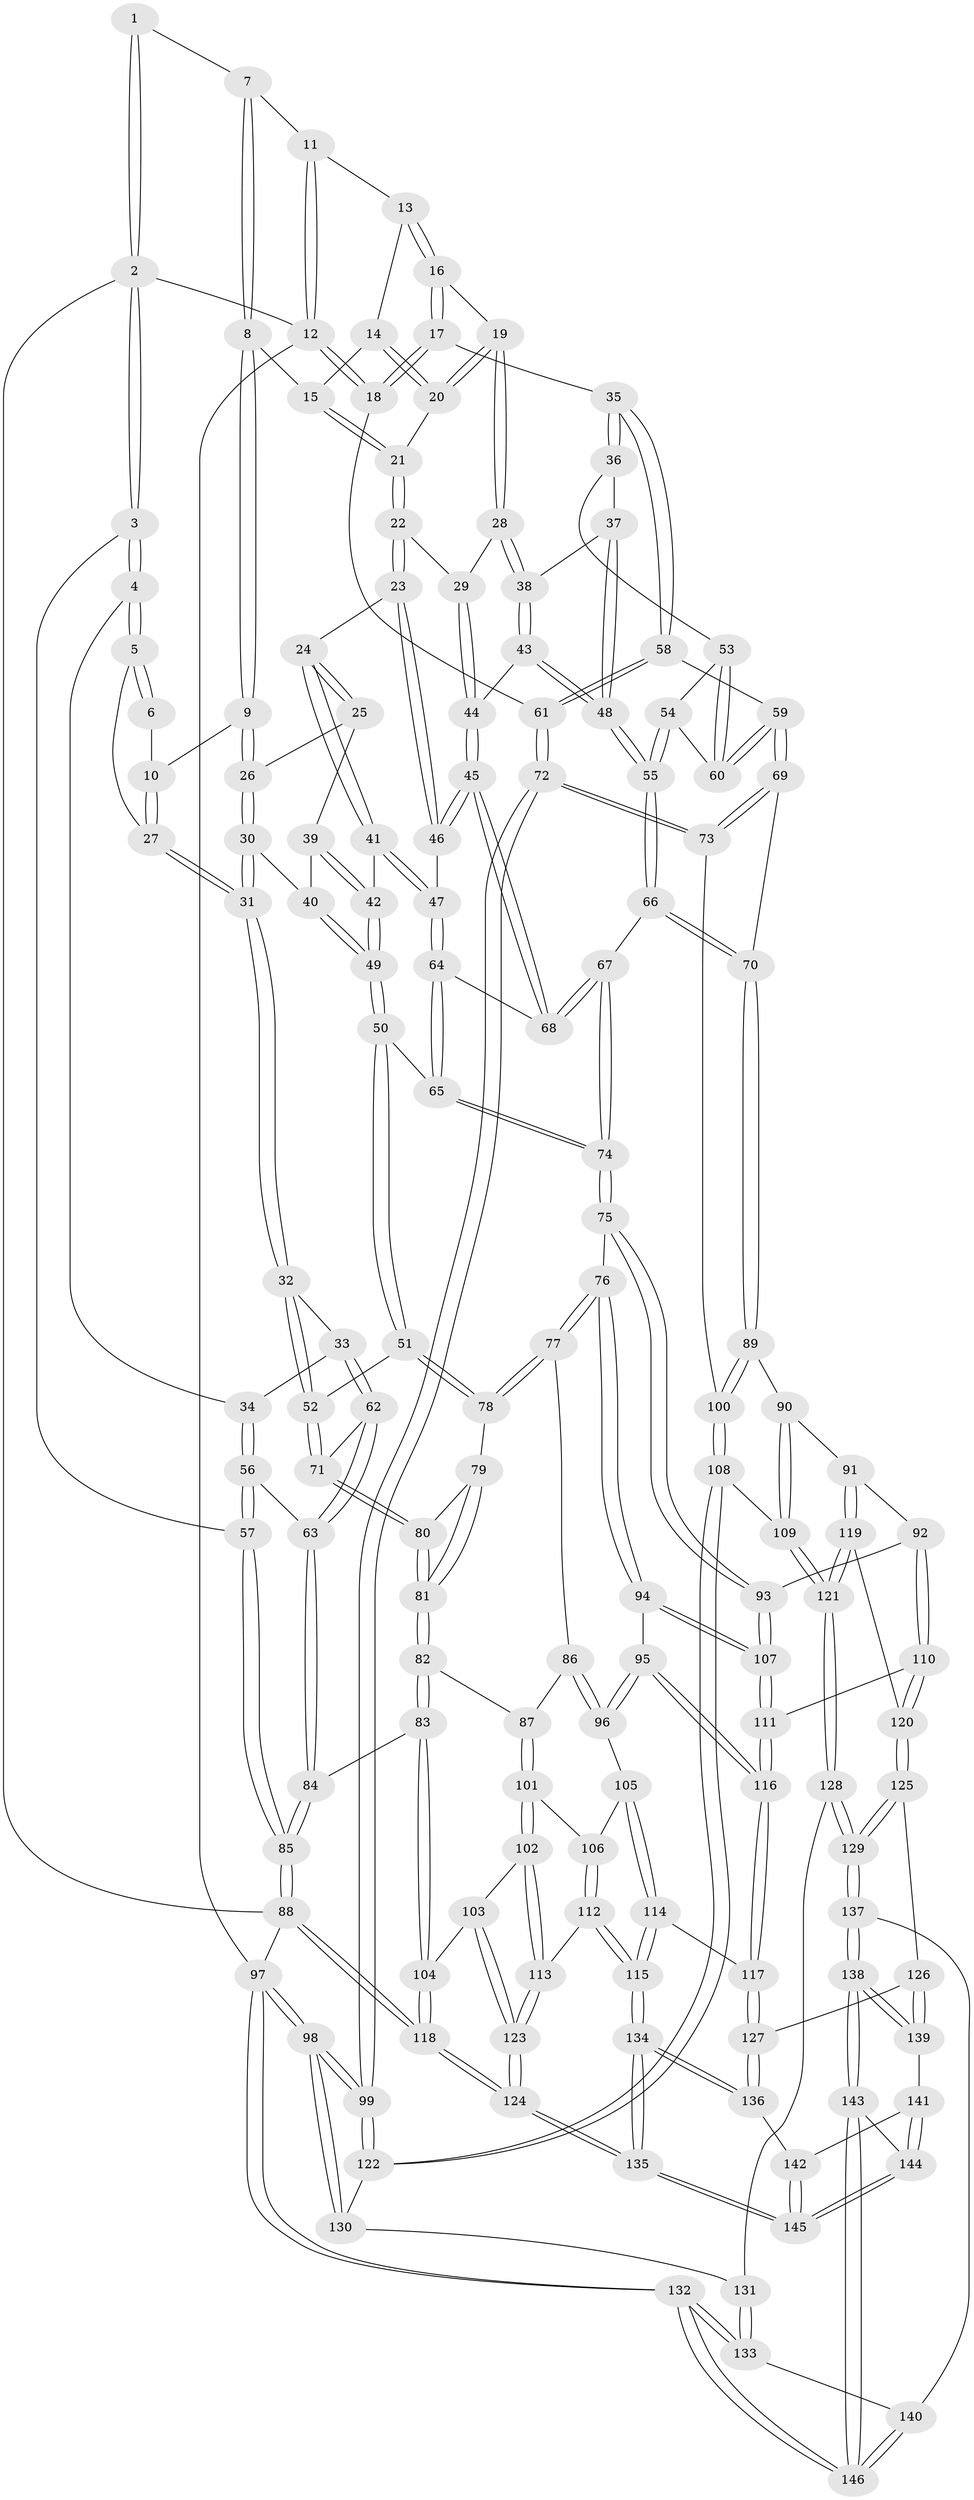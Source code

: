 // Generated by graph-tools (version 1.1) at 2025/27/03/09/25 03:27:13]
// undirected, 146 vertices, 362 edges
graph export_dot {
graph [start="1"]
  node [color=gray90,style=filled];
  1 [pos="+0.37652732440601366+0"];
  2 [pos="+0+0"];
  3 [pos="+0+0"];
  4 [pos="+0.11053811999914091+0.12382086530606502"];
  5 [pos="+0.18337158484733942+0.11147540816821429"];
  6 [pos="+0.2947747517346975+0"];
  7 [pos="+0.5189477561857112+0"];
  8 [pos="+0.5195213782013444+0"];
  9 [pos="+0.46600959661369395+0.10819643432430369"];
  10 [pos="+0.34003063372956677+0.11256881985977067"];
  11 [pos="+0.7259777940861714+0"];
  12 [pos="+1+0"];
  13 [pos="+0.7774952251898825+0.012011266360301068"];
  14 [pos="+0.7418973959953863+0.06276389409070936"];
  15 [pos="+0.6408236227868145+0.10117591699152959"];
  16 [pos="+0.8781497212089816+0.1267111585759032"];
  17 [pos="+0.9395408096315658+0.16217730439617914"];
  18 [pos="+1+0.010082638582486148"];
  19 [pos="+0.7398893218310272+0.15731592909387004"];
  20 [pos="+0.73054525143065+0.1457321384536064"];
  21 [pos="+0.6410058595311062+0.1316948891537522"];
  22 [pos="+0.5992653592512266+0.20075396094439632"];
  23 [pos="+0.5925961729596901+0.20391273249377387"];
  24 [pos="+0.5842731874276773+0.2026941942329591"];
  25 [pos="+0.47901122174375865+0.1426647048625323"];
  26 [pos="+0.47331526599623236+0.13676306384392026"];
  27 [pos="+0.29485313109384303+0.16400625347705583"];
  28 [pos="+0.7350060396827424+0.20676425546730318"];
  29 [pos="+0.6734206131456808+0.22519464035567555"];
  30 [pos="+0.3565216946054689+0.24308231847677633"];
  31 [pos="+0.3218384856974995+0.2439789847921231"];
  32 [pos="+0.2790401770706866+0.2921499990586117"];
  33 [pos="+0.19153970594666708+0.2640896094549255"];
  34 [pos="+0.15292306865445232+0.24169347355671492"];
  35 [pos="+0.9135727331962703+0.20200119025817936"];
  36 [pos="+0.8866769057579613+0.2214926149079898"];
  37 [pos="+0.8256058005835183+0.2416706444428928"];
  38 [pos="+0.7742587410901133+0.24291477695202918"];
  39 [pos="+0.4693818601959122+0.2399311196133542"];
  40 [pos="+0.3851282871273344+0.26646181793507256"];
  41 [pos="+0.5009888042732102+0.2969472697955619"];
  42 [pos="+0.4813241028132516+0.30662158599944433"];
  43 [pos="+0.7367349218862231+0.30124575926834807"];
  44 [pos="+0.7036320758876606+0.3120543026572762"];
  45 [pos="+0.6639785756529218+0.35993940180865786"];
  46 [pos="+0.6119483791671273+0.32932100164340833"];
  47 [pos="+0.6066351462186657+0.33125215072964315"];
  48 [pos="+0.7935336677300172+0.34707412706416074"];
  49 [pos="+0.45467998827175965+0.34124683725254656"];
  50 [pos="+0.4532696566384171+0.39119340370926564"];
  51 [pos="+0.4172988991741028+0.41288401721008133"];
  52 [pos="+0.28524389430209157+0.37521992198420107"];
  53 [pos="+0.8741471377814056+0.2650269208016777"];
  54 [pos="+0.8317555387074186+0.34879004075049214"];
  55 [pos="+0.8009132333460177+0.36311667665623176"];
  56 [pos="+0.05556140918821776+0.3845542038431685"];
  57 [pos="+0+0.3464441480103423"];
  58 [pos="+0.9434820872731278+0.3627997279894943"];
  59 [pos="+0.9206046124757202+0.3912661788295939"];
  60 [pos="+0.8780547291437275+0.3584294279727415"];
  61 [pos="+1+0.35207444899694695"];
  62 [pos="+0.16215642712619752+0.414073891620668"];
  63 [pos="+0.10365305402826552+0.42245036891534504"];
  64 [pos="+0.5083645676377863+0.4039494440912989"];
  65 [pos="+0.4997813074032714+0.40968241810441614"];
  66 [pos="+0.7707741515631129+0.48277388518914666"];
  67 [pos="+0.6989569806766684+0.4663876407111619"];
  68 [pos="+0.6745461254892471+0.395690582477246"];
  69 [pos="+0.9027417265866726+0.464037363991282"];
  70 [pos="+0.799363817903252+0.5044228729384141"];
  71 [pos="+0.24612865295979597+0.4183896360353271"];
  72 [pos="+1+0.5535935434374906"];
  73 [pos="+1+0.5481776269061809"];
  74 [pos="+0.5909411530069165+0.5249378652609449"];
  75 [pos="+0.5767170168859341+0.5567025138698305"];
  76 [pos="+0.5290150470511489+0.580015192918481"];
  77 [pos="+0.4127449893818165+0.5054404267197959"];
  78 [pos="+0.4070499167462104+0.4585402187548549"];
  79 [pos="+0.36959837924603733+0.4745187020234117"];
  80 [pos="+0.253872317156693+0.45651097848075767"];
  81 [pos="+0.2645758674801205+0.5369027754452316"];
  82 [pos="+0.2612412962026284+0.5693007021491729"];
  83 [pos="+0.11798955128176346+0.588740382774062"];
  84 [pos="+0.11153545680063273+0.5842522525561691"];
  85 [pos="+0+0.6207016295646993"];
  86 [pos="+0.3685033393297793+0.5677608244040284"];
  87 [pos="+0.26228864577057487+0.5702778622162855"];
  88 [pos="+0+1"];
  89 [pos="+0.8008705852535412+0.5155257897174256"];
  90 [pos="+0.7292708084695079+0.6359166028365186"];
  91 [pos="+0.6583564412058105+0.6465322637728836"];
  92 [pos="+0.6219893504451571+0.6203545409034368"];
  93 [pos="+0.6114800541932822+0.6107604363580844"];
  94 [pos="+0.48606380476218924+0.6315598104916889"];
  95 [pos="+0.4813360504678343+0.6352694972041857"];
  96 [pos="+0.41410987575655356+0.6233433331255923"];
  97 [pos="+1+1"];
  98 [pos="+1+0.9767301140274952"];
  99 [pos="+1+0.6581481574563572"];
  100 [pos="+0.8810904140901084+0.6448067161080818"];
  101 [pos="+0.2750902300554936+0.6207957728582969"];
  102 [pos="+0.24317046357343286+0.7178052431369534"];
  103 [pos="+0.18268425754764459+0.7265976083826805"];
  104 [pos="+0.12485293489070694+0.6378950011266563"];
  105 [pos="+0.3742128440557634+0.6610400499091934"];
  106 [pos="+0.31577793992719216+0.6508079048435483"];
  107 [pos="+0.5709413254049043+0.7091092091216059"];
  108 [pos="+0.8720442245406798+0.7121694192639673"];
  109 [pos="+0.7572623085152059+0.691995099703831"];
  110 [pos="+0.5995944328578543+0.7488426451326702"];
  111 [pos="+0.5764856379870479+0.7408150880637017"];
  112 [pos="+0.34247425152924776+0.7883323734050506"];
  113 [pos="+0.3032212309620396+0.7728469999914627"];
  114 [pos="+0.38105935805031793+0.7804341698655007"];
  115 [pos="+0.3470884862891963+0.7913338971568631"];
  116 [pos="+0.45952886301885304+0.7769238467753851"];
  117 [pos="+0.4562704467278087+0.7815453300165865"];
  118 [pos="+0+1"];
  119 [pos="+0.6646488200800719+0.7307931545503908"];
  120 [pos="+0.6029768709873493+0.7506331287598044"];
  121 [pos="+0.7041944844891326+0.7540637273683444"];
  122 [pos="+0.8810588185490822+0.7388901306826401"];
  123 [pos="+0.11226938690991012+0.8670992584172625"];
  124 [pos="+0+1"];
  125 [pos="+0.6073768508429762+0.8029574094345014"];
  126 [pos="+0.5644827884972331+0.8507394588101282"];
  127 [pos="+0.481618475021798+0.8297839529632748"];
  128 [pos="+0.729081754149791+0.8213691187354671"];
  129 [pos="+0.7139071344092907+0.8534423029821816"];
  130 [pos="+0.8781811545405117+0.7719520266965716"];
  131 [pos="+0.8767353049044914+0.774389223347164"];
  132 [pos="+1+1"];
  133 [pos="+0.8861424503019302+0.9282417239628468"];
  134 [pos="+0.21434442460464323+1"];
  135 [pos="+0.2040298705904723+1"];
  136 [pos="+0.478730129341144+0.8469804348749329"];
  137 [pos="+0.7094576536301475+0.8973340768366967"];
  138 [pos="+0.6782105970983686+0.9332531200408648"];
  139 [pos="+0.5931442756483728+0.8922224074671166"];
  140 [pos="+0.7487122050593442+0.908437450217745"];
  141 [pos="+0.5529744428012641+0.9242136349645068"];
  142 [pos="+0.5088705877095836+0.9218132036123841"];
  143 [pos="+0.6313854024673166+1"];
  144 [pos="+0.5688567048723049+1"];
  145 [pos="+0.42192652329377234+1"];
  146 [pos="+0.9996338373260357+1"];
  1 -- 2;
  1 -- 2;
  1 -- 7;
  2 -- 3;
  2 -- 3;
  2 -- 12;
  2 -- 88;
  3 -- 4;
  3 -- 4;
  3 -- 57;
  4 -- 5;
  4 -- 5;
  4 -- 34;
  5 -- 6;
  5 -- 6;
  5 -- 27;
  6 -- 10;
  7 -- 8;
  7 -- 8;
  7 -- 11;
  8 -- 9;
  8 -- 9;
  8 -- 15;
  9 -- 10;
  9 -- 26;
  9 -- 26;
  10 -- 27;
  10 -- 27;
  11 -- 12;
  11 -- 12;
  11 -- 13;
  12 -- 18;
  12 -- 18;
  12 -- 97;
  13 -- 14;
  13 -- 16;
  13 -- 16;
  14 -- 15;
  14 -- 20;
  14 -- 20;
  15 -- 21;
  15 -- 21;
  16 -- 17;
  16 -- 17;
  16 -- 19;
  17 -- 18;
  17 -- 18;
  17 -- 35;
  18 -- 61;
  19 -- 20;
  19 -- 20;
  19 -- 28;
  19 -- 28;
  20 -- 21;
  21 -- 22;
  21 -- 22;
  22 -- 23;
  22 -- 23;
  22 -- 29;
  23 -- 24;
  23 -- 46;
  23 -- 46;
  24 -- 25;
  24 -- 25;
  24 -- 41;
  24 -- 41;
  25 -- 26;
  25 -- 39;
  26 -- 30;
  26 -- 30;
  27 -- 31;
  27 -- 31;
  28 -- 29;
  28 -- 38;
  28 -- 38;
  29 -- 44;
  29 -- 44;
  30 -- 31;
  30 -- 31;
  30 -- 40;
  31 -- 32;
  31 -- 32;
  32 -- 33;
  32 -- 52;
  32 -- 52;
  33 -- 34;
  33 -- 62;
  33 -- 62;
  34 -- 56;
  34 -- 56;
  35 -- 36;
  35 -- 36;
  35 -- 58;
  35 -- 58;
  36 -- 37;
  36 -- 53;
  37 -- 38;
  37 -- 48;
  37 -- 48;
  38 -- 43;
  38 -- 43;
  39 -- 40;
  39 -- 42;
  39 -- 42;
  40 -- 49;
  40 -- 49;
  41 -- 42;
  41 -- 47;
  41 -- 47;
  42 -- 49;
  42 -- 49;
  43 -- 44;
  43 -- 48;
  43 -- 48;
  44 -- 45;
  44 -- 45;
  45 -- 46;
  45 -- 46;
  45 -- 68;
  45 -- 68;
  46 -- 47;
  47 -- 64;
  47 -- 64;
  48 -- 55;
  48 -- 55;
  49 -- 50;
  49 -- 50;
  50 -- 51;
  50 -- 51;
  50 -- 65;
  51 -- 52;
  51 -- 78;
  51 -- 78;
  52 -- 71;
  52 -- 71;
  53 -- 54;
  53 -- 60;
  53 -- 60;
  54 -- 55;
  54 -- 55;
  54 -- 60;
  55 -- 66;
  55 -- 66;
  56 -- 57;
  56 -- 57;
  56 -- 63;
  57 -- 85;
  57 -- 85;
  58 -- 59;
  58 -- 61;
  58 -- 61;
  59 -- 60;
  59 -- 60;
  59 -- 69;
  59 -- 69;
  61 -- 72;
  61 -- 72;
  62 -- 63;
  62 -- 63;
  62 -- 71;
  63 -- 84;
  63 -- 84;
  64 -- 65;
  64 -- 65;
  64 -- 68;
  65 -- 74;
  65 -- 74;
  66 -- 67;
  66 -- 70;
  66 -- 70;
  67 -- 68;
  67 -- 68;
  67 -- 74;
  67 -- 74;
  69 -- 70;
  69 -- 73;
  69 -- 73;
  70 -- 89;
  70 -- 89;
  71 -- 80;
  71 -- 80;
  72 -- 73;
  72 -- 73;
  72 -- 99;
  72 -- 99;
  73 -- 100;
  74 -- 75;
  74 -- 75;
  75 -- 76;
  75 -- 93;
  75 -- 93;
  76 -- 77;
  76 -- 77;
  76 -- 94;
  76 -- 94;
  77 -- 78;
  77 -- 78;
  77 -- 86;
  78 -- 79;
  79 -- 80;
  79 -- 81;
  79 -- 81;
  80 -- 81;
  80 -- 81;
  81 -- 82;
  81 -- 82;
  82 -- 83;
  82 -- 83;
  82 -- 87;
  83 -- 84;
  83 -- 104;
  83 -- 104;
  84 -- 85;
  84 -- 85;
  85 -- 88;
  85 -- 88;
  86 -- 87;
  86 -- 96;
  86 -- 96;
  87 -- 101;
  87 -- 101;
  88 -- 118;
  88 -- 118;
  88 -- 97;
  89 -- 90;
  89 -- 100;
  89 -- 100;
  90 -- 91;
  90 -- 109;
  90 -- 109;
  91 -- 92;
  91 -- 119;
  91 -- 119;
  92 -- 93;
  92 -- 110;
  92 -- 110;
  93 -- 107;
  93 -- 107;
  94 -- 95;
  94 -- 107;
  94 -- 107;
  95 -- 96;
  95 -- 96;
  95 -- 116;
  95 -- 116;
  96 -- 105;
  97 -- 98;
  97 -- 98;
  97 -- 132;
  97 -- 132;
  98 -- 99;
  98 -- 99;
  98 -- 130;
  98 -- 130;
  99 -- 122;
  99 -- 122;
  100 -- 108;
  100 -- 108;
  101 -- 102;
  101 -- 102;
  101 -- 106;
  102 -- 103;
  102 -- 113;
  102 -- 113;
  103 -- 104;
  103 -- 123;
  103 -- 123;
  104 -- 118;
  104 -- 118;
  105 -- 106;
  105 -- 114;
  105 -- 114;
  106 -- 112;
  106 -- 112;
  107 -- 111;
  107 -- 111;
  108 -- 109;
  108 -- 122;
  108 -- 122;
  109 -- 121;
  109 -- 121;
  110 -- 111;
  110 -- 120;
  110 -- 120;
  111 -- 116;
  111 -- 116;
  112 -- 113;
  112 -- 115;
  112 -- 115;
  113 -- 123;
  113 -- 123;
  114 -- 115;
  114 -- 115;
  114 -- 117;
  115 -- 134;
  115 -- 134;
  116 -- 117;
  116 -- 117;
  117 -- 127;
  117 -- 127;
  118 -- 124;
  118 -- 124;
  119 -- 120;
  119 -- 121;
  119 -- 121;
  120 -- 125;
  120 -- 125;
  121 -- 128;
  121 -- 128;
  122 -- 130;
  123 -- 124;
  123 -- 124;
  124 -- 135;
  124 -- 135;
  125 -- 126;
  125 -- 129;
  125 -- 129;
  126 -- 127;
  126 -- 139;
  126 -- 139;
  127 -- 136;
  127 -- 136;
  128 -- 129;
  128 -- 129;
  128 -- 131;
  129 -- 137;
  129 -- 137;
  130 -- 131;
  131 -- 133;
  131 -- 133;
  132 -- 133;
  132 -- 133;
  132 -- 146;
  132 -- 146;
  133 -- 140;
  134 -- 135;
  134 -- 135;
  134 -- 136;
  134 -- 136;
  135 -- 145;
  135 -- 145;
  136 -- 142;
  137 -- 138;
  137 -- 138;
  137 -- 140;
  138 -- 139;
  138 -- 139;
  138 -- 143;
  138 -- 143;
  139 -- 141;
  140 -- 146;
  140 -- 146;
  141 -- 142;
  141 -- 144;
  141 -- 144;
  142 -- 145;
  142 -- 145;
  143 -- 144;
  143 -- 146;
  143 -- 146;
  144 -- 145;
  144 -- 145;
}
